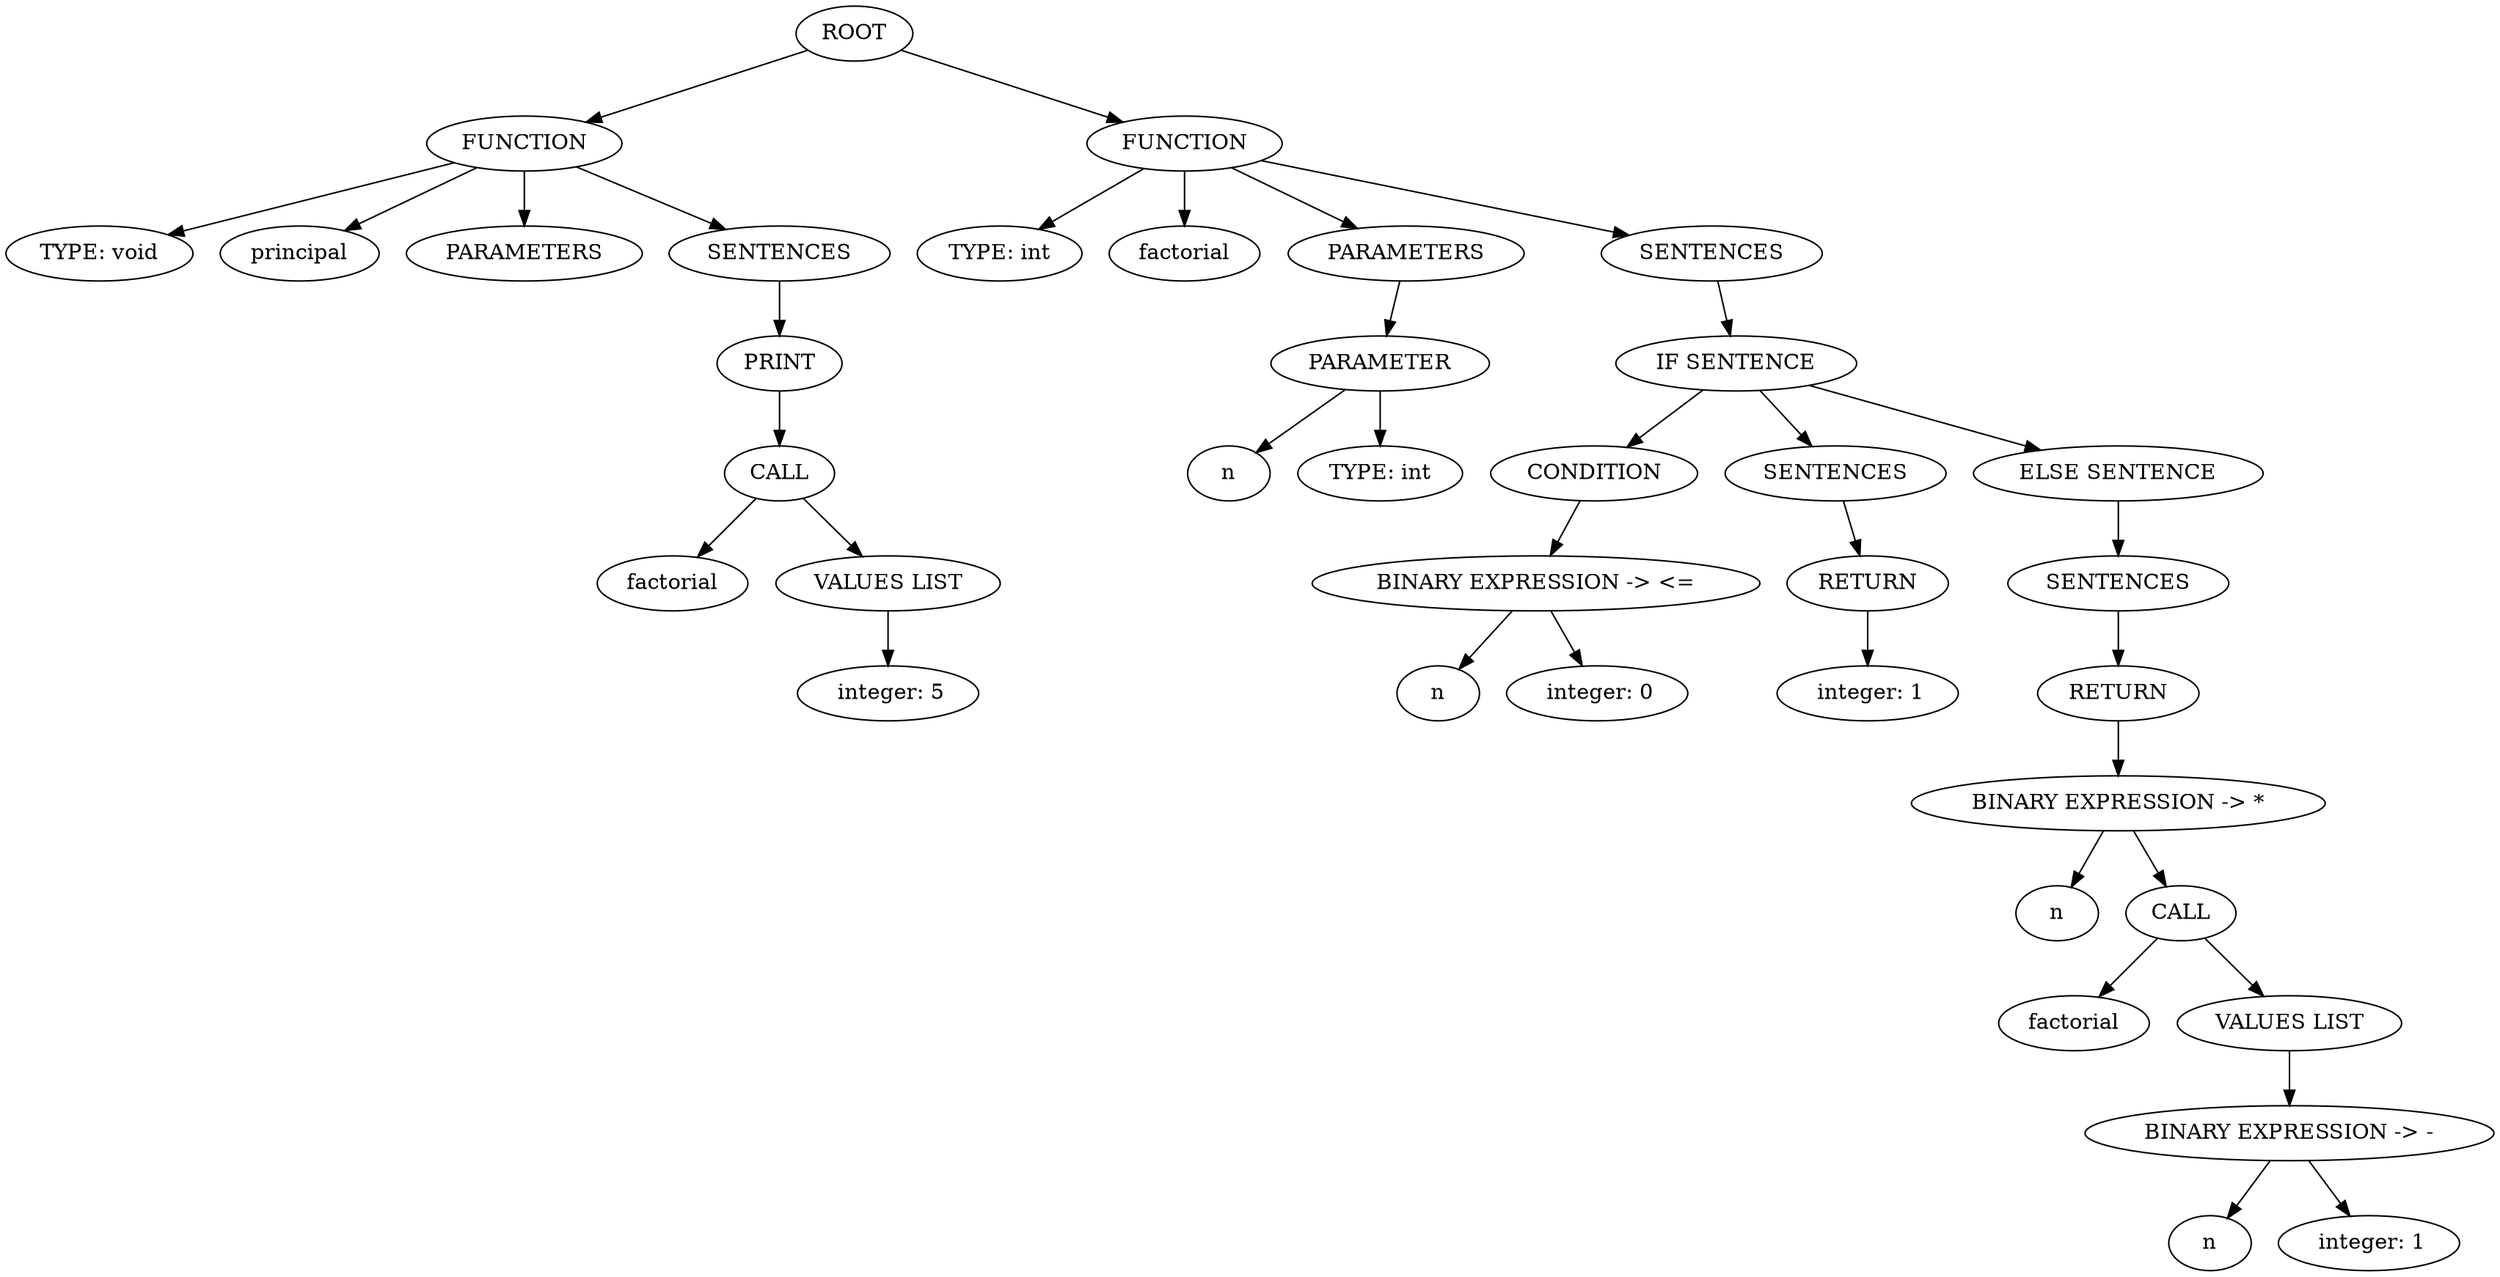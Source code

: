 digraph G{nodo0[label="ROOT"];
Node1[label="FUNCTION"];
nodo0->Node1;
Node2[label="TYPE: void"];
Node1->Node2;
Node3[label="principal"];
Node1->Node3;
Node4[label="PARAMETERS"];
Node1->Node4;
Node5[label="SENTENCES"];
Node1->Node5;
Node6[label="PRINT"];
Node5->Node6;
Node7[label="CALL"];
Node6->Node7;
Node8[label="factorial"];
Node7->Node8;
Node9[label="VALUES LIST"];
Node7->Node9;
Node10[label=" integer: 5"];
Node9->Node10;
Node11[label="FUNCTION"];
nodo0->Node11;
Node12[label="TYPE: int"];
Node11->Node12;
Node13[label="factorial"];
Node11->Node13;
Node14[label="PARAMETERS"];
Node11->Node14;
Node15[label="PARAMETER"];
Node14->Node15;
Node16[label="n"];
Node15->Node16;
Node17[label="TYPE: int"];
Node15->Node17;
Node18[label="SENTENCES"];
Node11->Node18;
Node19[label="IF SENTENCE"];
Node18->Node19;
Node20[label="CONDITION"];
Node19->Node20;
Node21[label="BINARY EXPRESSION -> <="];
Node20->Node21;
Node22[label="n"];
Node21->Node22;
Node23[label=" integer: 0"];
Node21->Node23;
Node24[label="SENTENCES"];
Node19->Node24;
Node25[label="RETURN"];
Node24->Node25;
Node26[label=" integer: 1"];
Node25->Node26;
Node27[label="ELSE SENTENCE"];
Node19->Node27;
Node28[label="SENTENCES"];
Node27->Node28;
Node29[label="RETURN"];
Node28->Node29;
Node30[label="BINARY EXPRESSION -> *"];
Node29->Node30;
Node31[label="n"];
Node30->Node31;
Node32[label="CALL"];
Node30->Node32;
Node33[label="factorial"];
Node32->Node33;
Node34[label="VALUES LIST"];
Node32->Node34;
Node35[label="BINARY EXPRESSION -> -"];
Node34->Node35;
Node36[label="n"];
Node35->Node36;
Node37[label=" integer: 1"];
Node35->Node37;
}